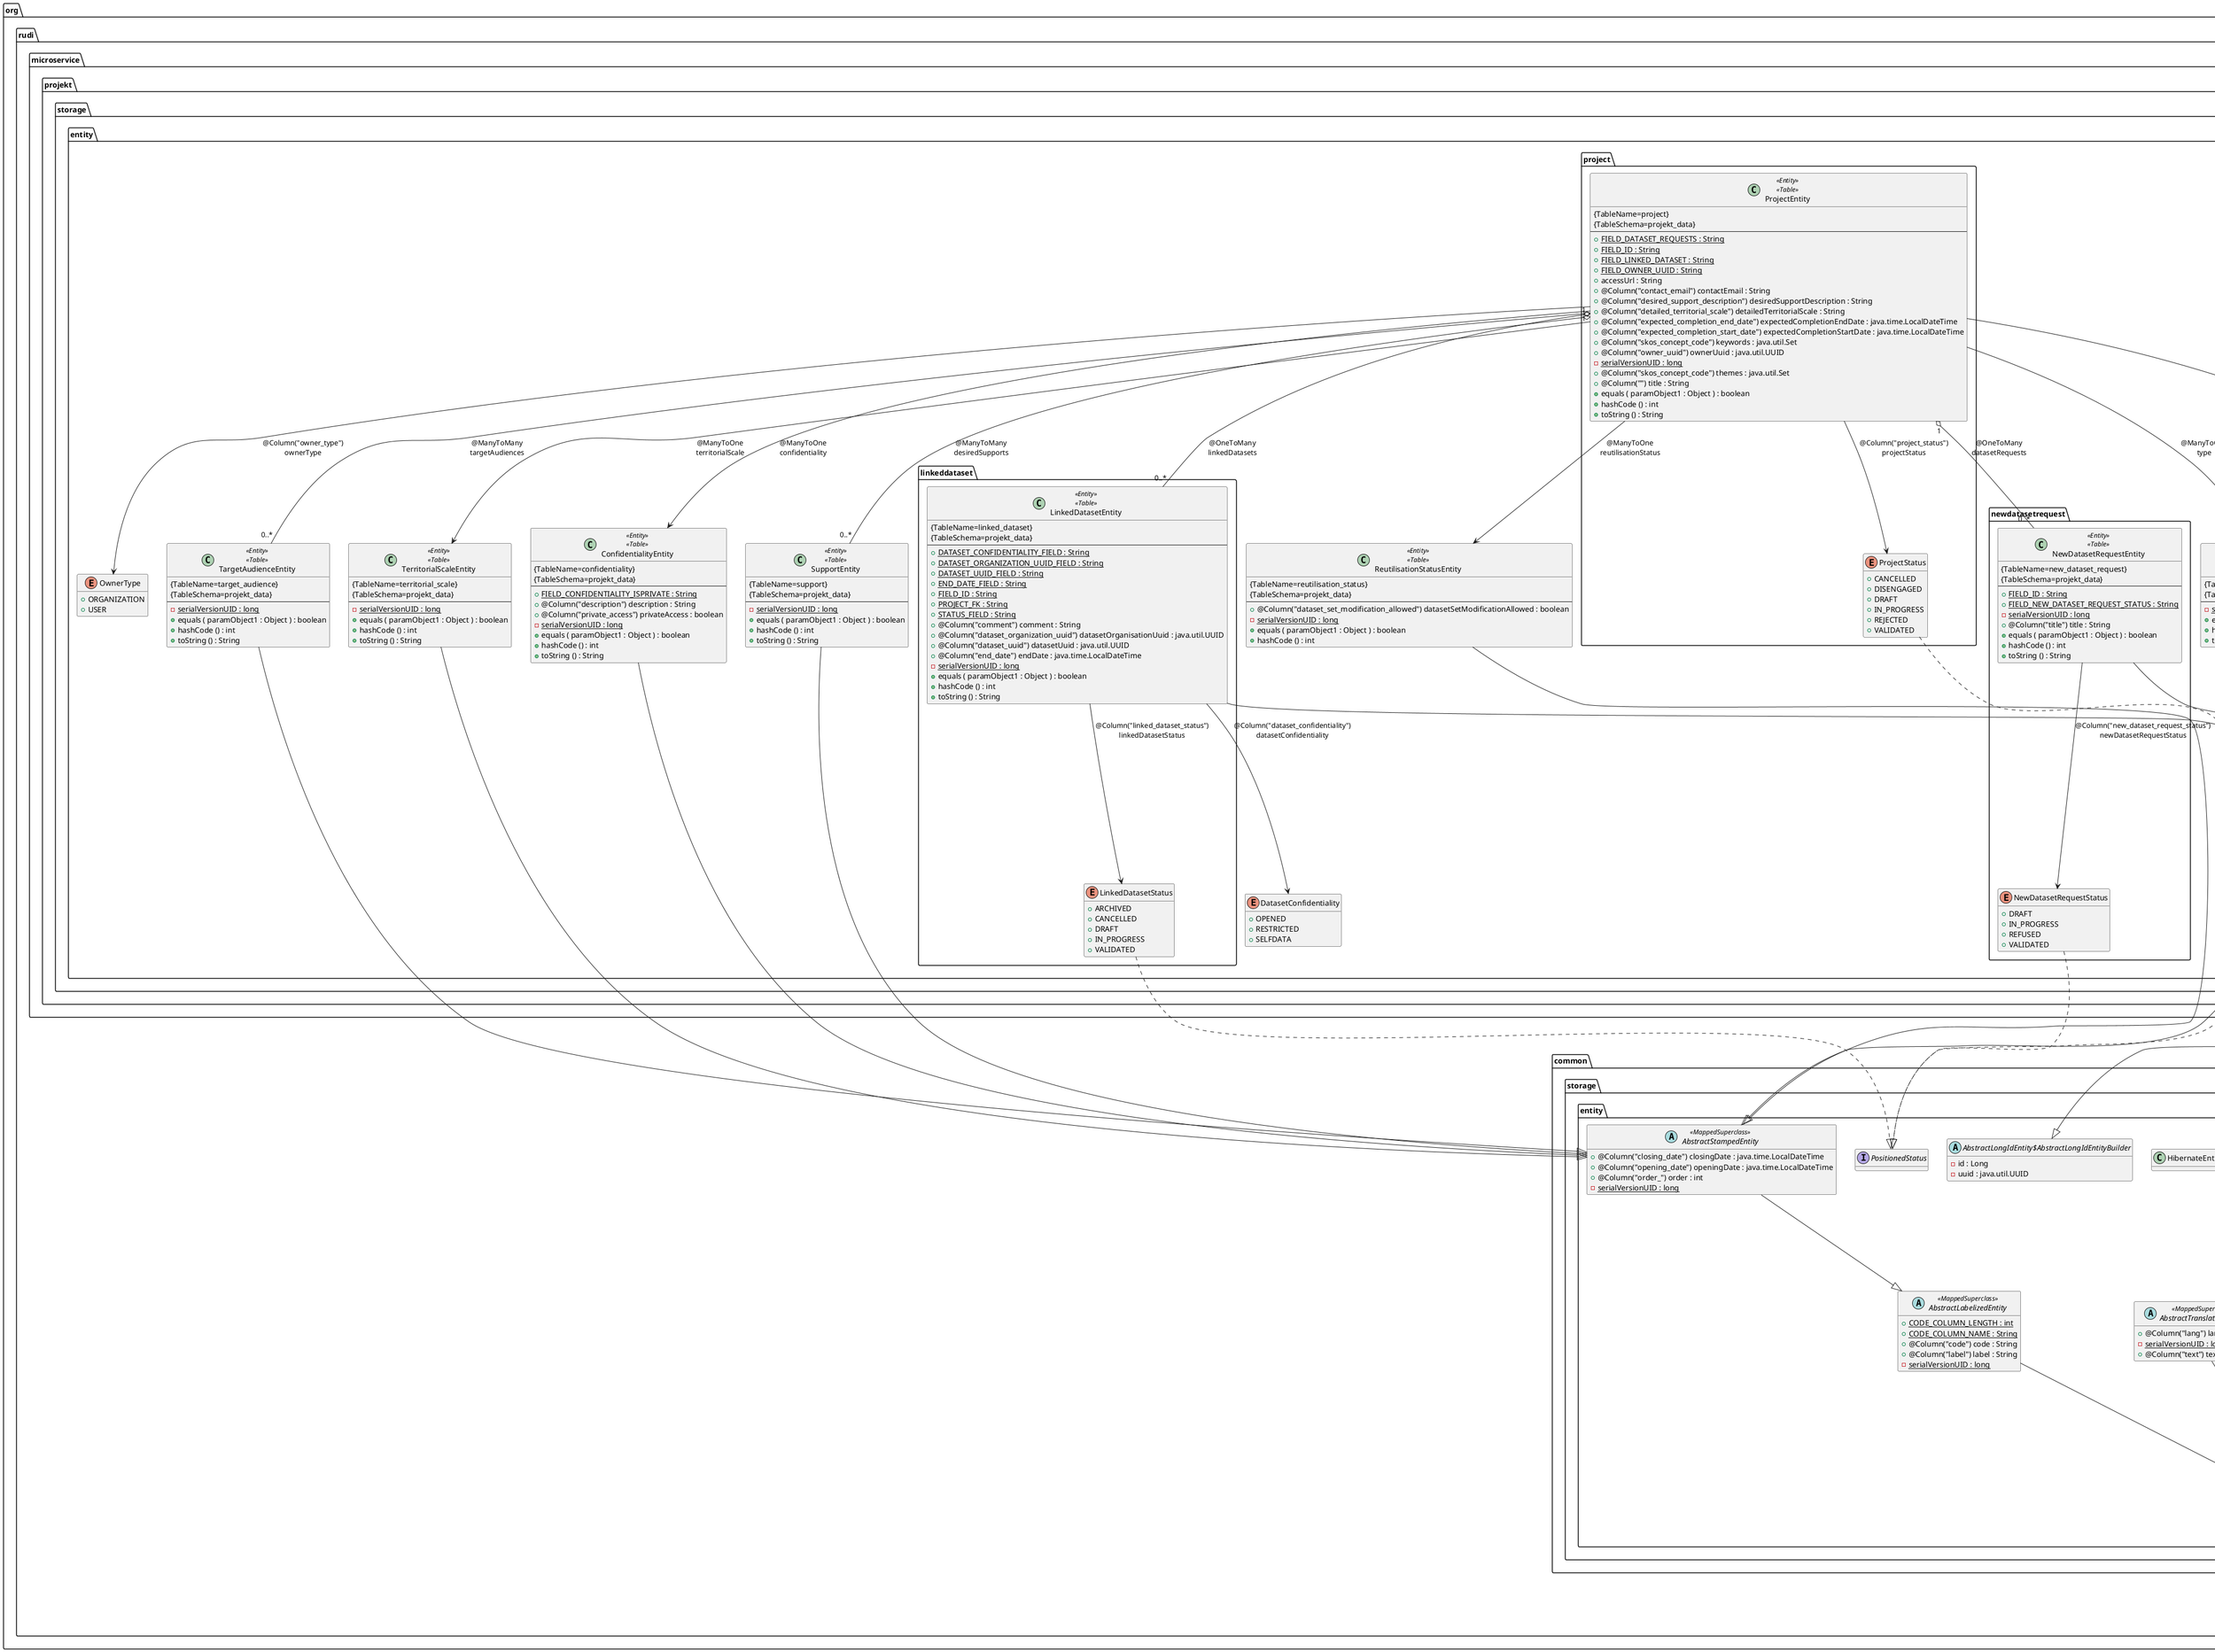 @startuml

abstract class org.rudi.common.storage.entity.AbstractLabelizedEntity <<MappedSuperclass>>  {
	{field} {static} +CODE_COLUMN_LENGTH : int
	{field} {static} +CODE_COLUMN_NAME : String
	{field} +@Column("code") code : String
	{field} +@Column("label") label : String
	{field} {static} -serialVersionUID : long
	{method} +equals ( paramObject1 : Object ) : boolean
	{method} +hashCode () : int
	{method} +toString () : String
}


abstract class org.rudi.common.storage.entity.AbstractLongIdEntity <<MappedSuperclass>>  {
	{field} +@Column("id") @Id id : Long
	{field} {static} -serialVersionUID : long
	{field} +@Column("uuid") uuid : java.util.UUID
	{method} +equals ( paramObject1 : Object ) : boolean
	{method} +hashCode () : int
	{method} +toString () : String
}


abstract class org.rudi.common.storage.entity.AbstractLongIdEntity$AbstractLongIdEntityBuilder {
	{field} -id : Long
	{field} -uuid : java.util.UUID
	{method}  {abstract} +build () : org.rudi.common.storage.entity.AbstractLongIdEntity
	{method} +id ( paramLong1 : Long ) : org.rudi.common.storage.entity.AbstractLongIdEntity$AbstractLongIdEntityBuilder
	{method}  {abstract} #self () : org.rudi.common.storage.entity.AbstractLongIdEntity$AbstractLongIdEntityBuilder
	{method} +toString () : String
	{method} +uuid ( paramUUID1 : java.util.UUID ) : org.rudi.common.storage.entity.AbstractLongIdEntity$AbstractLongIdEntityBuilder
}


abstract class org.rudi.common.storage.entity.AbstractStampedEntity <<MappedSuperclass>>  {
	{field} +@Column("closing_date") closingDate : java.time.LocalDateTime
	{field} +@Column("opening_date") openingDate : java.time.LocalDateTime
	{field} +@Column("order_") order : int
	{field} {static} -serialVersionUID : long
	{method} +equals ( paramObject1 : Object ) : boolean
	{method} +hashCode () : int
	{method} +toString () : String
}


abstract class org.rudi.common.storage.entity.AbstractTranslationEntity <<MappedSuperclass>>  {
	{field} +@Column("lang") lang : String
	{field} {static} -serialVersionUID : long
	{field} +@Column("text") text : String
	{method} +equals ( paramObject1 : Object ) : boolean
	{method} +hashCode () : int
	{method} +toString () : String
}


class org.rudi.common.storage.entity.HibernateEntityHelper {
	{method}  {static} +setCollection ( paramSupplier1 : java.util.function.Supplier , paramCollection2 : java.util.Collection ) : void
}


interface org.rudi.common.storage.entity.PositionedStatus {
	{method}  {abstract} +isFinal () : boolean
	{method}  {abstract} +isInitial () : boolean
}


class org.rudi.common.storage.entity.SkosConceptCodeColumn {
	{field} {static} +LENGTH : int
	{field} {static} +NAME : String
	{field} {static} +TABLE_NAME : String
}


enum org.rudi.common.storage.entity.StatusPosition {
	{field} +FINAL
	{field} +INITIAL
	{field} +INTERMEDIATE
}


class org.rudi.facet.bpmn.entity.form.FormDefinitionEntity <<Entity>>  <<Table>>  {
 {TableName=form_definition}
--
	{field} +@Column("name") name : String
	{field} {static} -serialVersionUID : long
	{method} +addFormSectionDefinition ( paramFormSectionDefinitionEntity1 : org.rudi.facet.bpmn.entity.form.FormSectionDefinitionEntity ) : void
	{method} +equals ( paramObject1 : Object ) : boolean
	{method} +hashCode () : int
	{method} +lookupFormSectionDefinition ( paramUUID1 : java.util.UUID ) : org.rudi.facet.bpmn.entity.form.FormSectionDefinitionEntity
	{method} +toString () : String
}


class org.rudi.facet.bpmn.entity.form.FormSectionDefinitionEntity <<Entity>>  <<Table>>  {
 {TableName=form_section_definition}
--
	{field} +@Column("order_") order : int
	{field} +@Column("read_only") readOnly : boolean
	{field} {static} -serialVersionUID : long
	{method} +equals ( paramObject1 : Object ) : boolean
	{method} +hashCode () : int
	{method} +toString () : String
}


class org.rudi.facet.bpmn.entity.form.ProcessFormDefinitionEntity <<Entity>>  <<Table>>  {
 {TableName=process_form_definition}
--
	{field} +@Column("action_name") actionName : String
	{field} +@Column("process_definition_id") processDefinitionId : String
	{field} +@Column("revision") revision : Integer
	{field} {static} -serialVersionUID : long
	{field} +@Column("user_task_id") userTaskId : String
	{method} +equals ( paramObject1 : Object ) : boolean
	{method} +hashCode () : int
	{method} +toString () : String
}


class org.rudi.facet.bpmn.entity.form.SectionDefinitionEntity <<Entity>>  <<Table>>  {
 {TableName=section_definition}
--
	{field} +@Column("definition") definition : String
	{field} +@Column("help") help : String
	{field} +@Column("label") label : String
	{field} +@Column("name") name : String
	{field} {static} -serialVersionUID : long
	{method} +equals ( paramObject1 : Object ) : boolean
	{method} +hashCode () : int
	{method} +toString () : String
}


abstract class org.rudi.facet.bpmn.entity.workflow.AbstractAssetDescriptionEntity <<MappedSuperclass>>  {
	{field} +@Column("assignee") assignee : String
	{field} +@Column("creation_date") creationDate : java.time.LocalDateTime
	{field} +@Column("data") data : String
	{field} +@Column("description") description : String
	{field} +@Column("functional_status") functionalStatus : String
	{field} +@Column("initiator") initiator : String
	{field} +@Column("process_definition_key") processDefinitionKey : String
	{field} +@Column("process_definition_version") processDefinitionVersion : Integer
	{field} {static} -serialVersionUID : long
	{field} +@Column("status") status : org.rudi.bpmn.core.bean.Status
	{field} +@Column("updated_date") updatedDate : java.time.LocalDateTime
	{field} +@Column("updator") updator : String
	{method} +equals ( paramObject1 : Object ) : boolean
	{method} +hashCode () : int
	{method} +toString () : String
}


abstract class org.rudi.facet.bpmn.entity.workflow.AbstractAssetDescriptionEntity$AbstractAssetDescriptionEntityBuilder {
	{field} -assignee : String
	{field} -creationDate : java.time.LocalDateTime
	{field} -data : String
	{field} -description : String
	{field} -functionalStatus : String
	{field} -initiator : String
	{field} -processDefinitionKey : String
	{field} -processDefinitionVersion : Integer
	{field} -status : org.rudi.bpmn.core.bean.Status
	{field} -updatedDate : java.time.LocalDateTime
	{field} -updator : String
	{method} +assignee ( paramString1 : String ) : org.rudi.facet.bpmn.entity.workflow.AbstractAssetDescriptionEntity$AbstractAssetDescriptionEntityBuilder
	{method}  {abstract} +build () : org.rudi.facet.bpmn.entity.workflow.AbstractAssetDescriptionEntity
	{method} +creationDate ( paramLocalDateTime1 : java.time.LocalDateTime ) : org.rudi.facet.bpmn.entity.workflow.AbstractAssetDescriptionEntity$AbstractAssetDescriptionEntityBuilder
	{method} +data ( paramString1 : String ) : org.rudi.facet.bpmn.entity.workflow.AbstractAssetDescriptionEntity$AbstractAssetDescriptionEntityBuilder
	{method} +description ( paramString1 : String ) : org.rudi.facet.bpmn.entity.workflow.AbstractAssetDescriptionEntity$AbstractAssetDescriptionEntityBuilder
	{method} +functionalStatus ( paramString1 : String ) : org.rudi.facet.bpmn.entity.workflow.AbstractAssetDescriptionEntity$AbstractAssetDescriptionEntityBuilder
	{method} +initiator ( paramString1 : String ) : org.rudi.facet.bpmn.entity.workflow.AbstractAssetDescriptionEntity$AbstractAssetDescriptionEntityBuilder
	{method} +processDefinitionKey ( paramString1 : String ) : org.rudi.facet.bpmn.entity.workflow.AbstractAssetDescriptionEntity$AbstractAssetDescriptionEntityBuilder
	{method} +processDefinitionVersion ( paramInteger1 : Integer ) : org.rudi.facet.bpmn.entity.workflow.AbstractAssetDescriptionEntity$AbstractAssetDescriptionEntityBuilder
	{method}  {abstract} #self () : org.rudi.facet.bpmn.entity.workflow.AbstractAssetDescriptionEntity$AbstractAssetDescriptionEntityBuilder
	{method} +status ( paramStatus1 : org.rudi.bpmn.core.bean.Status ) : org.rudi.facet.bpmn.entity.workflow.AbstractAssetDescriptionEntity$AbstractAssetDescriptionEntityBuilder
	{method} +toString () : String
	{method} +updatedDate ( paramLocalDateTime1 : java.time.LocalDateTime ) : org.rudi.facet.bpmn.entity.workflow.AbstractAssetDescriptionEntity$AbstractAssetDescriptionEntityBuilder
	{method} +updator ( paramString1 : String ) : org.rudi.facet.bpmn.entity.workflow.AbstractAssetDescriptionEntity$AbstractAssetDescriptionEntityBuilder
}


interface org.rudi.facet.bpmn.entity.workflow.AssetDescriptionEntity {
	{method}  {abstract} +getAssignee () : String
	{method}  {abstract} +getCreationDate () : java.time.LocalDateTime
	{method}  {abstract} +getData () : String
	{method}  {abstract} +getDescription () : String
	{method}  {abstract} +getFunctionalStatus () : String
	{method}  {abstract} +getInitiator () : String
	{method}  {abstract} +getProcessDefinitionKey () : String
	{method}  {abstract} +getProcessDefinitionVersion () : Integer
	{method}  {abstract} +getStatus () : org.rudi.bpmn.core.bean.Status
	{method}  {abstract} +getUpdatedDate () : java.time.LocalDateTime
	{method}  {abstract} +getUpdator () : String
	{method}  {abstract} +setAssignee ( paramString1 : String ) : void
	{method}  {abstract} +setCreationDate ( paramLocalDateTime1 : java.time.LocalDateTime ) : void
	{method}  {abstract} +setData ( paramString1 : String ) : void
	{method}  {abstract} +setDescription ( paramString1 : String ) : void
	{method}  {abstract} +setFunctionalStatus ( paramString1 : String ) : void
	{method}  {abstract} +setInitiator ( paramString1 : String ) : void
	{method}  {abstract} +setProcessDefinitionKey ( paramString1 : String ) : void
	{method}  {abstract} +setProcessDefinitionVersion ( paramInteger1 : Integer ) : void
	{method}  {abstract} +setStatus ( paramStatus1 : org.rudi.bpmn.core.bean.Status ) : void
	{method}  {abstract} +setUpdatedDate ( paramLocalDateTime1 : java.time.LocalDateTime ) : void
	{method}  {abstract} +setUpdator ( paramString1 : String ) : void
}


class org.rudi.microservice.projekt.storage.entity.ConfidentialityEntity <<Entity>>  <<Table>>  {
 {TableName=confidentiality}
 {TableSchema=projekt_data}
--
	{field} {static} +FIELD_CONFIDENTIALITY_ISPRIVATE : String
	{field} +@Column("description") description : String
	{field} +@Column("private_access") privateAccess : boolean
	{field} {static} -serialVersionUID : long
	{method} +equals ( paramObject1 : Object ) : boolean
	{method} +hashCode () : int
	{method} +toString () : String
}


enum org.rudi.microservice.projekt.storage.entity.DatasetConfidentiality {
	{field} +OPENED
	{field} +RESTRICTED
	{field} +SELFDATA
}


enum org.rudi.microservice.projekt.storage.entity.OwnerType {
	{field} +ORGANIZATION
	{field} +USER
}


class org.rudi.microservice.projekt.storage.entity.ProjectTypeEntity <<Entity>>  <<Table>>  {
 {TableName=project_type}
 {TableSchema=projekt_data}
--
	{field} {static} -serialVersionUID : long
	{method} +equals ( paramObject1 : Object ) : boolean
	{method} +hashCode () : int
	{method} +toString () : String
}


class org.rudi.microservice.projekt.storage.entity.ReutilisationStatusEntity <<Entity>>  <<Table>>  {
 {TableName=reutilisation_status}
 {TableSchema=projekt_data}
--
	{field} +@Column("dataset_set_modification_allowed") datasetSetModificationAllowed : boolean
	{field} {static} -serialVersionUID : long
	{method} +equals ( paramObject1 : Object ) : boolean
	{method} +hashCode () : int
}


class org.rudi.microservice.projekt.storage.entity.SupportEntity <<Entity>>  <<Table>>  {
 {TableName=support}
 {TableSchema=projekt_data}
--
	{field} {static} -serialVersionUID : long
	{method} +equals ( paramObject1 : Object ) : boolean
	{method} +hashCode () : int
	{method} +toString () : String
}


class org.rudi.microservice.projekt.storage.entity.TargetAudienceEntity <<Entity>>  <<Table>>  {
 {TableName=target_audience}
 {TableSchema=projekt_data}
--
	{field} {static} -serialVersionUID : long
	{method} +equals ( paramObject1 : Object ) : boolean
	{method} +hashCode () : int
	{method} +toString () : String
}


class org.rudi.microservice.projekt.storage.entity.TerritorialScaleEntity <<Entity>>  <<Table>>  {
 {TableName=territorial_scale}
 {TableSchema=projekt_data}
--
	{field} {static} -serialVersionUID : long
	{method} +equals ( paramObject1 : Object ) : boolean
	{method} +hashCode () : int
	{method} +toString () : String
}


class org.rudi.microservice.projekt.storage.entity.linkeddataset.LinkedDatasetEntity <<Entity>>  <<Table>>  {
 {TableName=linked_dataset}
 {TableSchema=projekt_data}
--
	{field} {static} +DATASET_CONFIDENTIALITY_FIELD : String
	{field} {static} +DATASET_ORGANIZATION_UUID_FIELD : String
	{field} {static} +DATASET_UUID_FIELD : String
	{field} {static} +END_DATE_FIELD : String
	{field} {static} +FIELD_ID : String
	{field} {static} +PROJECT_FK : String
	{field} {static} +STATUS_FIELD : String
	{field} +@Column("comment") comment : String
	{field} +@Column("dataset_organization_uuid") datasetOrganisationUuid : java.util.UUID
	{field} +@Column("dataset_uuid") datasetUuid : java.util.UUID
	{field} +@Column("end_date") endDate : java.time.LocalDateTime
	{field} {static} -serialVersionUID : long
	{method} +equals ( paramObject1 : Object ) : boolean
	{method} +hashCode () : int
	{method} +toString () : String
}


enum org.rudi.microservice.projekt.storage.entity.linkeddataset.LinkedDatasetStatus {
	{field} +ARCHIVED
	{field} +CANCELLED
	{field} +DRAFT
	{field} +IN_PROGRESS
	{field} +VALIDATED
}


class org.rudi.microservice.projekt.storage.entity.newdatasetrequest.NewDatasetRequestEntity <<Entity>>  <<Table>>  {
 {TableName=new_dataset_request}
 {TableSchema=projekt_data}
--
	{field} {static} +FIELD_ID : String
	{field} {static} +FIELD_NEW_DATASET_REQUEST_STATUS : String
	{field} {static} -serialVersionUID : long
	{field} +@Column("title") title : String
	{method} +equals ( paramObject1 : Object ) : boolean
	{method} +hashCode () : int
	{method} +toString () : String
}


enum org.rudi.microservice.projekt.storage.entity.newdatasetrequest.NewDatasetRequestStatus {
	{field} +DRAFT
	{field} +IN_PROGRESS
	{field} +REFUSED
	{field} +VALIDATED
}


class org.rudi.microservice.projekt.storage.entity.project.ProjectEntity <<Entity>>  <<Table>>  {
 {TableName=project}
 {TableSchema=projekt_data}
--
	{field} {static} +FIELD_DATASET_REQUESTS : String
	{field} {static} +FIELD_ID : String
	{field} {static} +FIELD_LINKED_DATASET : String
	{field} {static} +FIELD_OWNER_UUID : String
	{field} +accessUrl : String
	{field} +@Column("contact_email") contactEmail : String
	{field} +@Column("desired_support_description") desiredSupportDescription : String
	{field} +@Column("detailed_territorial_scale") detailedTerritorialScale : String
	{field} +@Column("expected_completion_end_date") expectedCompletionEndDate : java.time.LocalDateTime
	{field} +@Column("expected_completion_start_date") expectedCompletionStartDate : java.time.LocalDateTime
	{field} +@Column("skos_concept_code") keywords : java.util.Set
	{field} +@Column("owner_uuid") ownerUuid : java.util.UUID
	{field} {static} -serialVersionUID : long
	{field} +@Column("skos_concept_code") themes : java.util.Set
	{field} +@Column("") title : String
	{method} +equals ( paramObject1 : Object ) : boolean
	{method} +hashCode () : int
	{method} +toString () : String
}


enum org.rudi.microservice.projekt.storage.entity.project.ProjectStatus {
	{field} +CANCELLED
	{field} +DISENGAGED
	{field} +DRAFT
	{field} +IN_PROGRESS
	{field} +REJECTED
	{field} +VALIDATED
}




org.rudi.common.storage.entity.AbstractLabelizedEntity --|>  org.rudi.common.storage.entity.AbstractLongIdEntity
org.rudi.common.storage.entity.AbstractStampedEntity --|>  org.rudi.common.storage.entity.AbstractLabelizedEntity
org.rudi.common.storage.entity.AbstractTranslationEntity --|>  org.rudi.common.storage.entity.AbstractLongIdEntity
org.rudi.facet.bpmn.entity.form.FormDefinitionEntity "1" o-- "0..*"  org.rudi.facet.bpmn.entity.form.FormSectionDefinitionEntity :  @OneToMany\nformSectionDefinitions
org.rudi.facet.bpmn.entity.form.FormDefinitionEntity --|>  org.rudi.common.storage.entity.AbstractLongIdEntity
org.rudi.facet.bpmn.entity.form.FormSectionDefinitionEntity -->  org.rudi.facet.bpmn.entity.form.SectionDefinitionEntity :  @ManyToOne\nsectionDefinition
org.rudi.facet.bpmn.entity.form.FormSectionDefinitionEntity --|>  org.rudi.common.storage.entity.AbstractLongIdEntity
org.rudi.facet.bpmn.entity.form.ProcessFormDefinitionEntity -->  org.rudi.facet.bpmn.entity.form.FormDefinitionEntity :  @ManyToOne\nformDefinition
org.rudi.facet.bpmn.entity.form.ProcessFormDefinitionEntity --|>  org.rudi.common.storage.entity.AbstractLongIdEntity
org.rudi.facet.bpmn.entity.form.SectionDefinitionEntity --|>  org.rudi.common.storage.entity.AbstractLongIdEntity
org.rudi.facet.bpmn.entity.workflow.AbstractAssetDescriptionEntity --|>  org.rudi.common.storage.entity.AbstractLongIdEntity
org.rudi.facet.bpmn.entity.workflow.AbstractAssetDescriptionEntity ..|>  org.rudi.facet.bpmn.entity.workflow.AssetDescriptionEntity
org.rudi.facet.bpmn.entity.workflow.AbstractAssetDescriptionEntity$AbstractAssetDescriptionEntityBuilder --|>  org.rudi.common.storage.entity.AbstractLongIdEntity$AbstractLongIdEntityBuilder
org.rudi.microservice.projekt.storage.entity.ConfidentialityEntity --|>  org.rudi.common.storage.entity.AbstractStampedEntity
org.rudi.microservice.projekt.storage.entity.ProjectTypeEntity --|>  org.rudi.common.storage.entity.AbstractStampedEntity
org.rudi.microservice.projekt.storage.entity.ReutilisationStatusEntity --|>  org.rudi.common.storage.entity.AbstractStampedEntity
org.rudi.microservice.projekt.storage.entity.SupportEntity --|>  org.rudi.common.storage.entity.AbstractStampedEntity
org.rudi.microservice.projekt.storage.entity.TargetAudienceEntity --|>  org.rudi.common.storage.entity.AbstractStampedEntity
org.rudi.microservice.projekt.storage.entity.TerritorialScaleEntity --|>  org.rudi.common.storage.entity.AbstractStampedEntity
org.rudi.microservice.projekt.storage.entity.linkeddataset.LinkedDatasetEntity -->  org.rudi.microservice.projekt.storage.entity.DatasetConfidentiality :  @Column("dataset_confidentiality")\ndatasetConfidentiality
org.rudi.microservice.projekt.storage.entity.linkeddataset.LinkedDatasetEntity -->  org.rudi.microservice.projekt.storage.entity.linkeddataset.LinkedDatasetStatus :  @Column("linked_dataset_status")\nlinkedDatasetStatus
org.rudi.microservice.projekt.storage.entity.linkeddataset.LinkedDatasetEntity --|>  org.rudi.facet.bpmn.entity.workflow.AbstractAssetDescriptionEntity
org.rudi.microservice.projekt.storage.entity.linkeddataset.LinkedDatasetStatus ..|>  org.rudi.common.storage.entity.PositionedStatus
org.rudi.microservice.projekt.storage.entity.newdatasetrequest.NewDatasetRequestEntity -->  org.rudi.microservice.projekt.storage.entity.newdatasetrequest.NewDatasetRequestStatus :  @Column("new_dataset_request_status")\nnewDatasetRequestStatus
org.rudi.microservice.projekt.storage.entity.newdatasetrequest.NewDatasetRequestEntity --|>  org.rudi.facet.bpmn.entity.workflow.AbstractAssetDescriptionEntity
org.rudi.microservice.projekt.storage.entity.newdatasetrequest.NewDatasetRequestStatus ..|>  org.rudi.common.storage.entity.PositionedStatus
org.rudi.microservice.projekt.storage.entity.project.ProjectEntity "1" o-- "0..*"  org.rudi.microservice.projekt.storage.entity.SupportEntity :  @ManyToMany\ndesiredSupports
org.rudi.microservice.projekt.storage.entity.project.ProjectEntity "1" o-- "0..*"  org.rudi.microservice.projekt.storage.entity.TargetAudienceEntity :  @ManyToMany\ntargetAudiences
org.rudi.microservice.projekt.storage.entity.project.ProjectEntity "1" o-- "0..*"  org.rudi.microservice.projekt.storage.entity.linkeddataset.LinkedDatasetEntity :  @OneToMany\nlinkedDatasets
org.rudi.microservice.projekt.storage.entity.project.ProjectEntity "1" o-- "0..*"  org.rudi.microservice.projekt.storage.entity.newdatasetrequest.NewDatasetRequestEntity :  @OneToMany\ndatasetRequests
org.rudi.microservice.projekt.storage.entity.project.ProjectEntity -->  org.rudi.microservice.projekt.storage.entity.ConfidentialityEntity :  @ManyToOne\nconfidentiality
org.rudi.microservice.projekt.storage.entity.project.ProjectEntity -->  org.rudi.microservice.projekt.storage.entity.OwnerType :  @Column("owner_type")\nownerType
org.rudi.microservice.projekt.storage.entity.project.ProjectEntity -->  org.rudi.microservice.projekt.storage.entity.ProjectTypeEntity :  @ManyToOne\ntype
org.rudi.microservice.projekt.storage.entity.project.ProjectEntity -->  org.rudi.microservice.projekt.storage.entity.ReutilisationStatusEntity :  @ManyToOne\nreutilisationStatus
org.rudi.microservice.projekt.storage.entity.project.ProjectEntity -->  org.rudi.microservice.projekt.storage.entity.TerritorialScaleEntity :  @ManyToOne\nterritorialScale
org.rudi.microservice.projekt.storage.entity.project.ProjectEntity -->  org.rudi.microservice.projekt.storage.entity.project.ProjectStatus :  @Column("project_status")\nprojectStatus
org.rudi.microservice.projekt.storage.entity.project.ProjectEntity --|>  org.rudi.facet.bpmn.entity.workflow.AbstractAssetDescriptionEntity
org.rudi.microservice.projekt.storage.entity.project.ProjectStatus ..|>  org.rudi.common.storage.entity.PositionedStatus

hide methods

@enduml